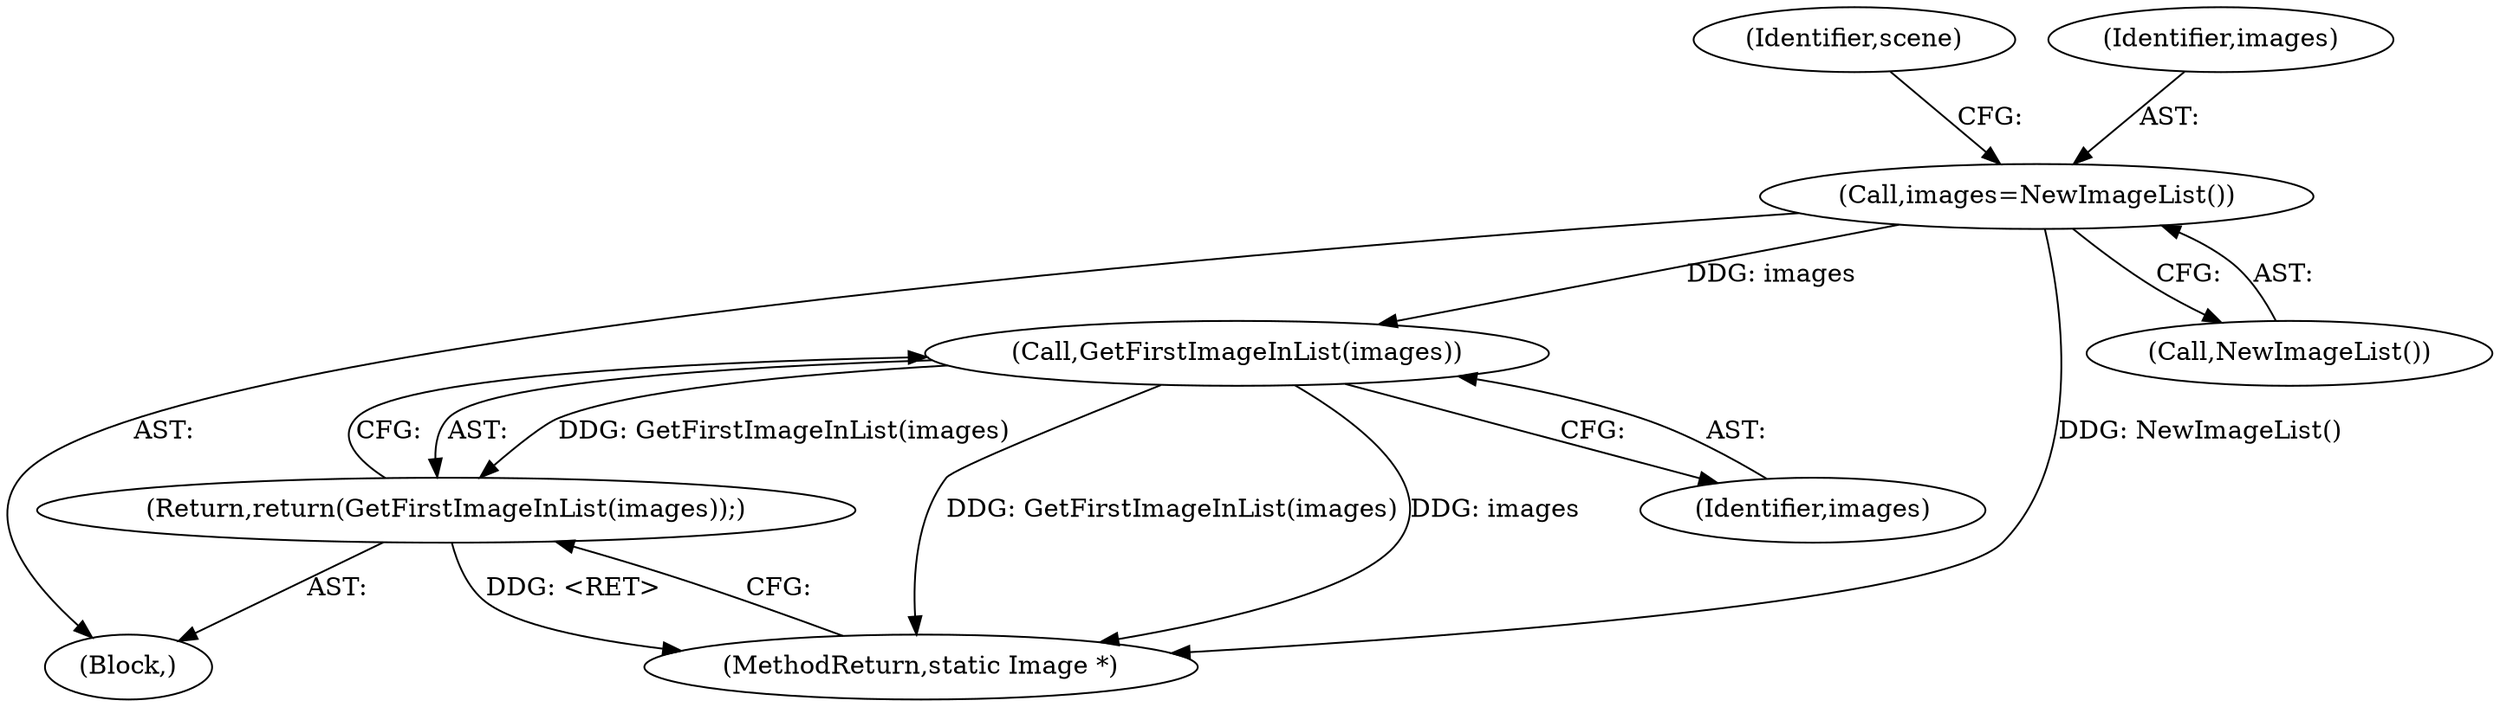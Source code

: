 digraph "0_ImageMagick_f6e9d0d9955e85bdd7540b251cd50d598dacc5e6_8@pointer" {
"1002396" [label="(Call,images=NewImageList())"];
"1002591" [label="(Call,GetFirstImageInList(images))"];
"1002590" [label="(Return,return(GetFirstImageInList(images));)"];
"1002592" [label="(Identifier,images)"];
"1002255" [label="(Block,)"];
"1002591" [label="(Call,GetFirstImageInList(images))"];
"1002401" [label="(Identifier,scene)"];
"1002590" [label="(Return,return(GetFirstImageInList(images));)"];
"1004563" [label="(MethodReturn,static Image *)"];
"1002397" [label="(Identifier,images)"];
"1002398" [label="(Call,NewImageList())"];
"1002396" [label="(Call,images=NewImageList())"];
"1002396" -> "1002255"  [label="AST: "];
"1002396" -> "1002398"  [label="CFG: "];
"1002397" -> "1002396"  [label="AST: "];
"1002398" -> "1002396"  [label="AST: "];
"1002401" -> "1002396"  [label="CFG: "];
"1002396" -> "1004563"  [label="DDG: NewImageList()"];
"1002396" -> "1002591"  [label="DDG: images"];
"1002591" -> "1002590"  [label="AST: "];
"1002591" -> "1002592"  [label="CFG: "];
"1002592" -> "1002591"  [label="AST: "];
"1002590" -> "1002591"  [label="CFG: "];
"1002591" -> "1004563"  [label="DDG: GetFirstImageInList(images)"];
"1002591" -> "1004563"  [label="DDG: images"];
"1002591" -> "1002590"  [label="DDG: GetFirstImageInList(images)"];
"1002590" -> "1002255"  [label="AST: "];
"1004563" -> "1002590"  [label="CFG: "];
"1002590" -> "1004563"  [label="DDG: <RET>"];
}
